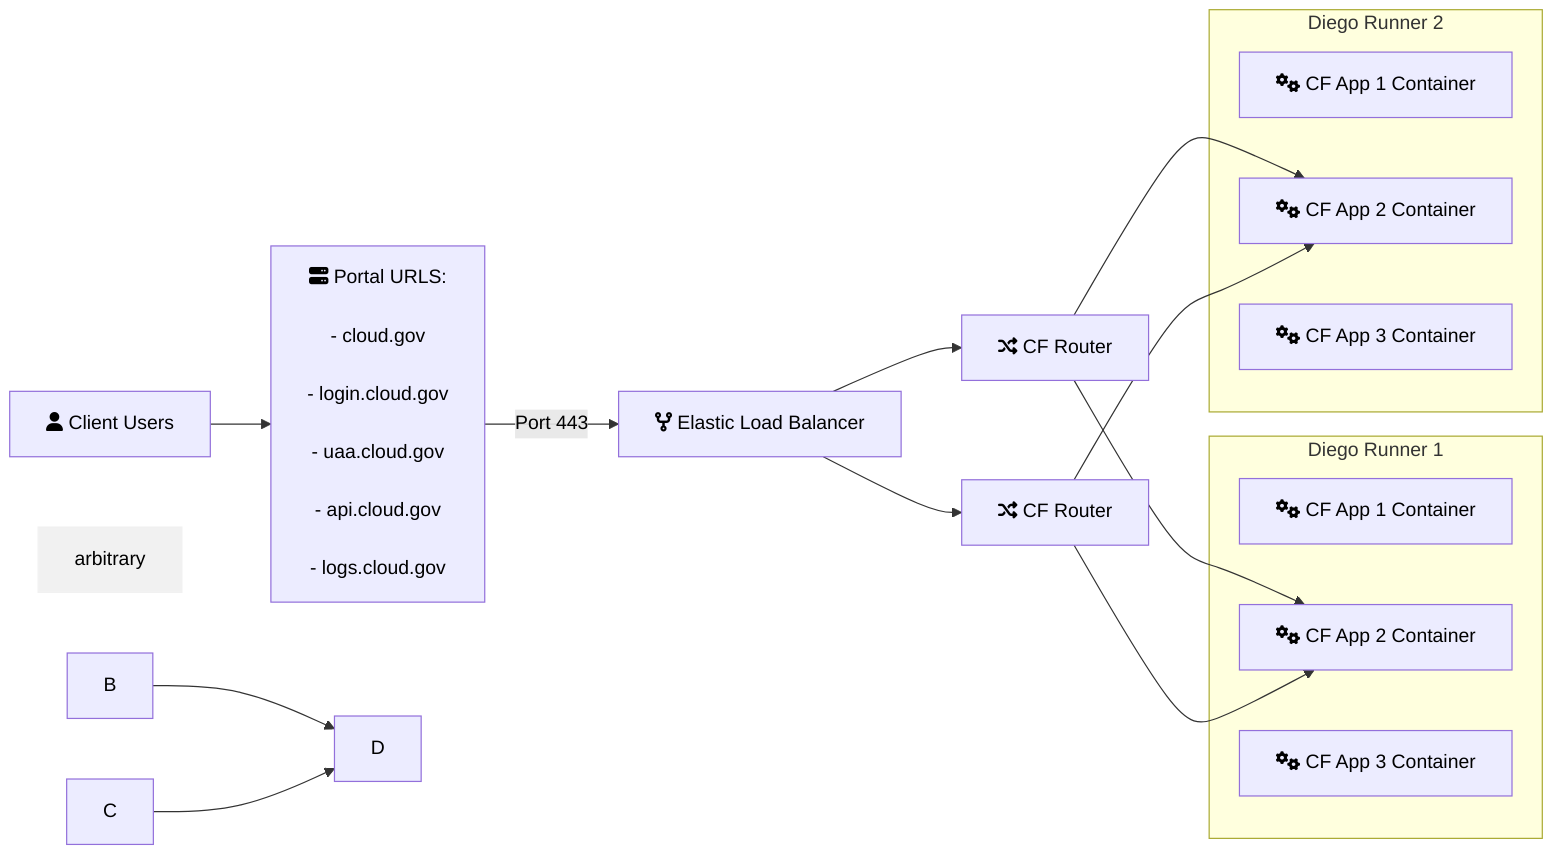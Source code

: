 graph LR;
    client_user["fa:fa-user Client Users"]
    login["fa:fa-server Portal URLS:
    <br />- cloud.gov
    <br />- login.cloud.gov
    <br />- uaa.cloud.gov
    <br />- api.cloud.gov
    <br />- logs.cloud.gov
    "]
    elb["fa:fa-code-fork Elastic Load Balancer"]
    client_user-->login
    login--"Port 443"-->elb
    elb-->cf_router_1["fa:fa-random CF Router"]
    elb-->cf_router_2["fa:fa-random CF Router"]
    subgraph Diego Runner 1
        cf_app_1["fa:fa-cogs CF App 1 Container"]
        cf_app_2["fa:fa-cogs CF App 2 Container"]
        cf_app_3["fa:fa-cogs CF App 3 Container"]
    end

    subgraph Diego Runner 2
        style arbitrary color:#000000;
        cf_app_4["fa:fa-cogs CF App 1 Container"]
        cf_app_5["fa:fa-cogs CF App 2 Container"]
        cf_app_6["fa:fa-cogs CF App 3 Container"]
    end


    cf_router_1-->cf_app_2
    cf_router_1-->cf_app_5
    cf_router_2-->cf_app_2
    cf_router_2-->cf_app_5
 
    B-->D
    C-->D
    
    classDef label fill:#f1f1f1, stroke:#f1f1f1, color:#000000
    class arbitrary label